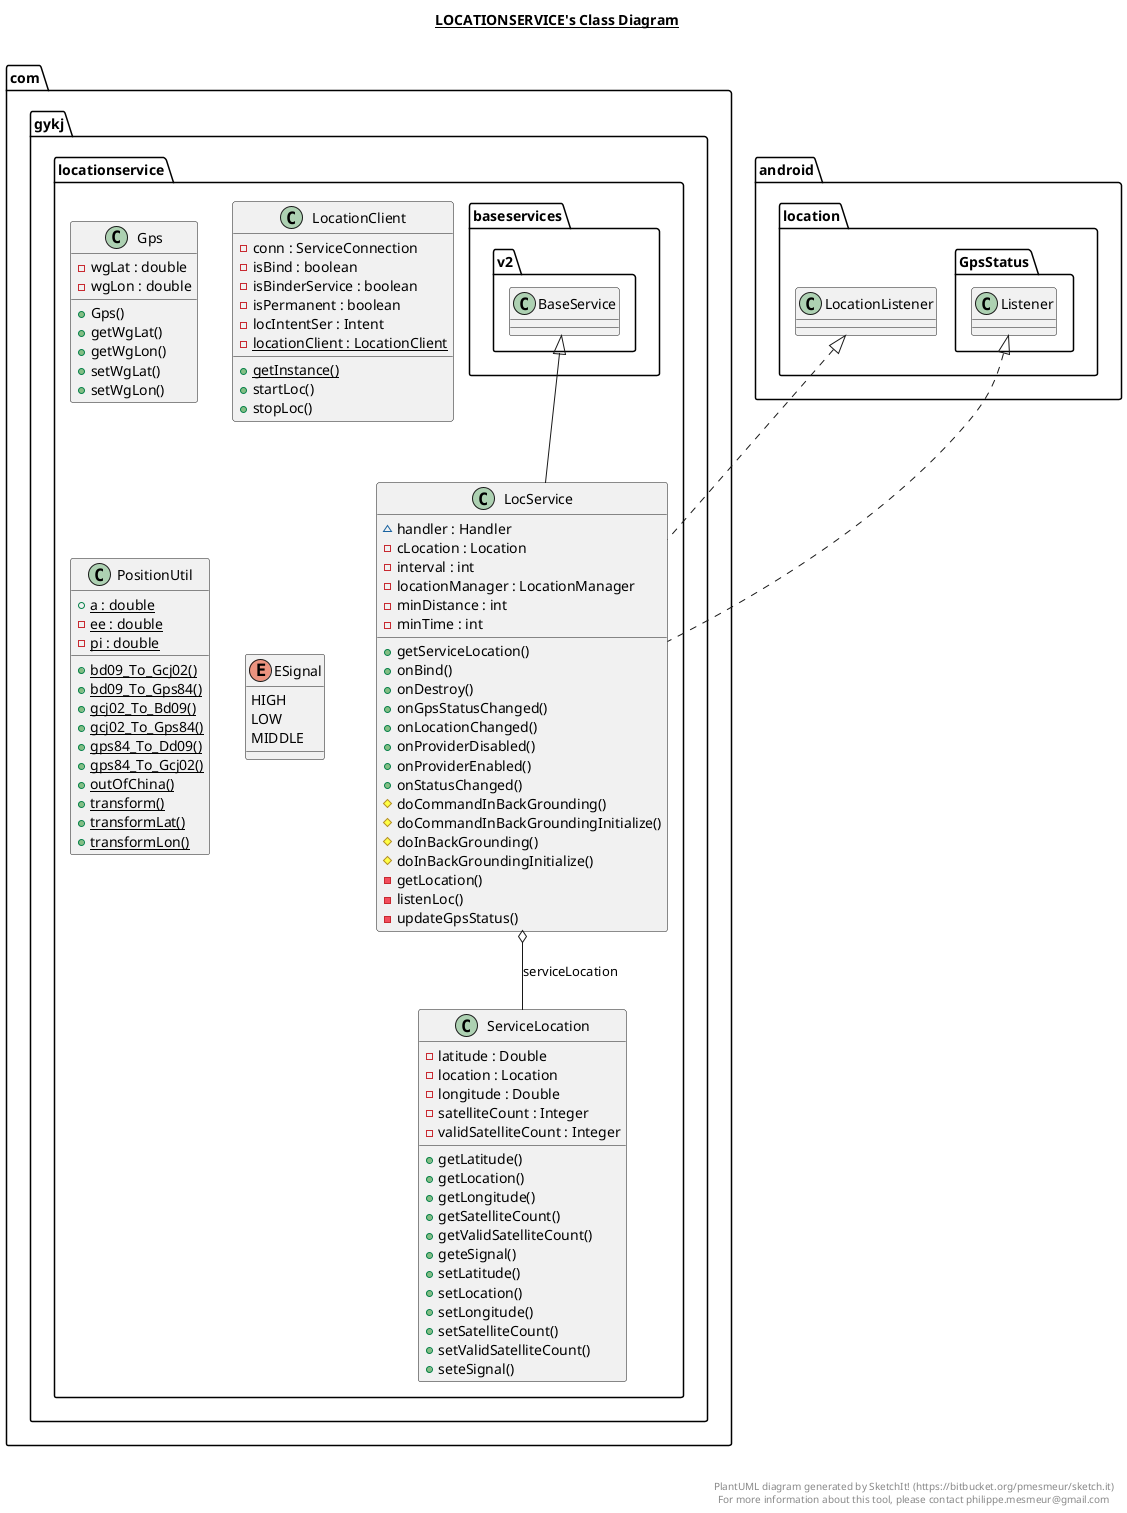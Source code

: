@startuml

title __LOCATIONSERVICE's Class Diagram__\n

  namespace com.gykj.locationservice {
    class com.gykj.locationservice.Gps {
        - wgLat : double
        - wgLon : double
        + Gps()
        + getWgLat()
        + getWgLon()
        + setWgLat()
        + setWgLon()
    }
  }
  

  namespace com.gykj.locationservice {
    class com.gykj.locationservice.LocService {
        ~ handler : Handler
        - cLocation : Location
        - interval : int
        - locationManager : LocationManager
        - minDistance : int
        - minTime : int
        + getServiceLocation()
        + onBind()
        + onDestroy()
        + onGpsStatusChanged()
        + onLocationChanged()
        + onProviderDisabled()
        + onProviderEnabled()
        + onStatusChanged()
        # doCommandInBackGrounding()
        # doCommandInBackGroundingInitialize()
        # doInBackGrounding()
        # doInBackGroundingInitialize()
        - getLocation()
        - listenLoc()
        - updateGpsStatus()
    }
  }
  

  namespace com.gykj.locationservice {
    class com.gykj.locationservice.LocationClient {
        - conn : ServiceConnection
        - isBind : boolean
        - isBinderService : boolean
        - isPermanent : boolean
        - locIntentSer : Intent
        {static} - locationClient : LocationClient
        {static} + getInstance()
        + startLoc()
        + stopLoc()
    }
  }
  

  namespace com.gykj.locationservice {
    class com.gykj.locationservice.PositionUtil {
        {static} + a : double
        {static} - ee : double
        {static} - pi : double
        {static} + bd09_To_Gcj02()
        {static} + bd09_To_Gps84()
        {static} + gcj02_To_Bd09()
        {static} + gcj02_To_Gps84()
        {static} + gps84_To_Dd09()
        {static} + gps84_To_Gcj02()
        {static} + outOfChina()
        {static} + transform()
        {static} + transformLat()
        {static} + transformLon()
    }
  }
  

  namespace com.gykj.locationservice {
    class com.gykj.locationservice.ServiceLocation {
        - latitude : Double
        - location : Location
        - longitude : Double
        - satelliteCount : Integer
        - validSatelliteCount : Integer
        + getLatitude()
        + getLocation()
        + getLongitude()
        + getSatelliteCount()
        + getValidSatelliteCount()
        + geteSignal()
        + setLatitude()
        + setLocation()
        + setLongitude()
        + setSatelliteCount()
        + setValidSatelliteCount()
        + seteSignal()
    }
  }
  

  namespace com.gykj.locationservice {
    enum ESignal {
      HIGH
      LOW
      MIDDLE
    }
  }
  

  com.gykj.locationservice.LocService .up.|> android.location.GpsStatus.Listener
  com.gykj.locationservice.LocService .up.|> android.location.LocationListener
  com.gykj.locationservice.LocService -up-|> com.gykj.locationservice.baseservices.v2.BaseService
  com.gykj.locationservice.LocService o-- com.gykj.locationservice.ServiceLocation.ESignal : eSignal
  com.gykj.locationservice.LocService o-- com.gykj.locationservice.ServiceLocation : serviceLocation
  com.gykj.locationservice.ServiceLocation o-- com.gykj.locationservice.ServiceLocation.ESignal : eSignal
  com.gykj.locationservice.ServiceLocation +-down- com.gykj.locationservice.ServiceLocation.ESignal


right footer


PlantUML diagram generated by SketchIt! (https://bitbucket.org/pmesmeur/sketch.it)
For more information about this tool, please contact philippe.mesmeur@gmail.com
endfooter

@enduml

